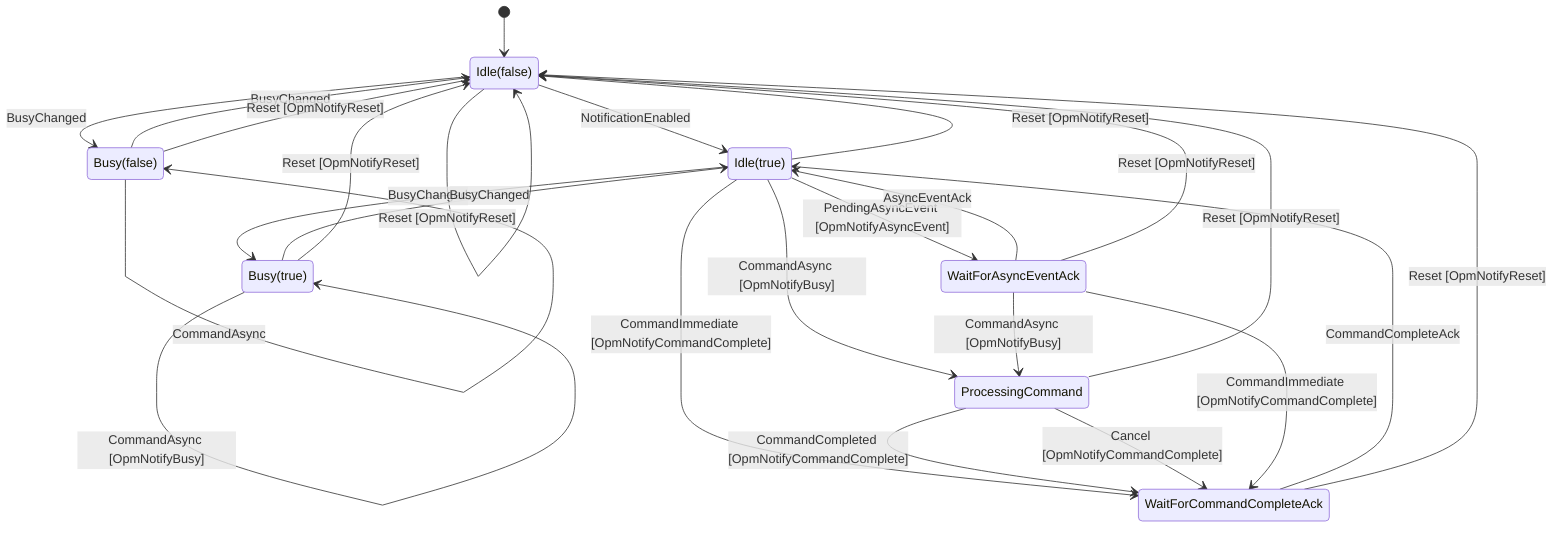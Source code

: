stateDiagram-v2
    [*] --> Idle(false)
    Idle(false) --> Idle(true): NotificationEnabled
    Idle(false) --> Busy(false): BusyChanged
    Idle(false) --> Idle(false): CommandImmediate
    Idle(false) --> Idle(false): CommandAsync
    Busy(false) --> Idle(false): BusyChanged
    Busy(false) --> Busy(false): CommandImmediate
    Busy(false) --> Busy(false): CommandAsync
    Idle(true) --> Busy(true): BusyChanged
    Idle(true) --> WaitForAsyncEventAck: PendingAsyncEvent [OpmNotifyAsyncEvent]
    Idle(true) --> WaitForCommandCompleteAck: CommandImmediate [OpmNotifyCommandComplete]
    Idle(true) --> ProcessingCommand: CommandAsync [OpmNotifyBusy]
    Busy(true) --> Idle(true): BusyChanged
    Busy(true) --> Busy(true): CommandImmediate [OpmNotifyBusy]
    Busy(true) --> Busy(true): CommandAsync [OpmNotifyBusy]
    ProcessingCommand --> WaitForCommandCompleteAck: CommandCompleted [OpmNotifyCommandComplete]
    ProcessingCommand --> WaitForCommandCompleteAck: Cancel [OpmNotifyCommandComplete]
    WaitForCommandCompleteAck --> Idle(true): CommandCompleteAck
    WaitForAsyncEventAck --> Idle(true): AsyncEventAck
    WaitForAsyncEventAck --> WaitForCommandCompleteAck: CommandImmediate [OpmNotifyCommandComplete]
    WaitForAsyncEventAck --> ProcessingCommand: CommandAsync [OpmNotifyBusy]
    Idle(false) --> Idle(false): Reset [OpmNotifyReset]
    Busy(false) --> Idle(false): Reset [OpmNotifyReset]
    Idle(true) --> Idle(false): Reset [OpmNotifyReset]
    Busy(true) --> Idle(false): Reset [OpmNotifyReset]
    ProcessingCommand --> Idle(false): Reset [OpmNotifyReset]
    WaitForCommandCompleteAck --> Idle(false): Reset [OpmNotifyReset]
    WaitForAsyncEventAck --> Idle(false): Reset [OpmNotifyReset]